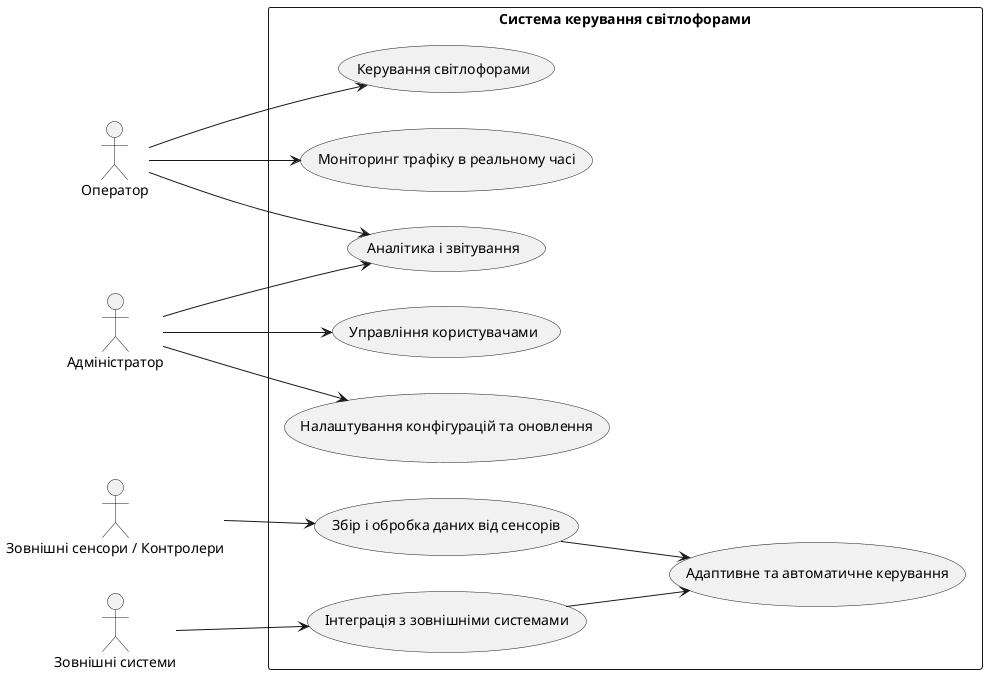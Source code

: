 @startuml
left to right direction

actor "Оператор" as Operator
actor "Адміністратор" as Admin
actor "Зовнішні сенсори / Контролери" as SensorsAndControllers
actor "Зовнішні системи" as ExternalSystem

rectangle "Система керування світлофорами" {
    usecase "Моніторинг трафіку в реальному часі" as O1
    usecase "Керування світлофорами" as O2
    usecase "Збір і обробка даних від сенсорів" as SC1
    usecase "Адаптивне та автоматичне керування" as SCES1
    usecase "Управління користувачами" as A1
    usecase "Налаштування конфігурацій та оновлення" as A2
    usecase "Аналітика і звітування" as OA1
    usecase "Інтеграція з зовнішніми системами" as ES1
}

Operator --> O1
Operator --> O2
Operator --> OA1

Admin --> A1
Admin --> A2
Admin --> OA1

SensorsAndControllers --> SC1
SC1 --> SCES1

ExternalSystem --> ES1
ES1 --> SCES1

@enduml